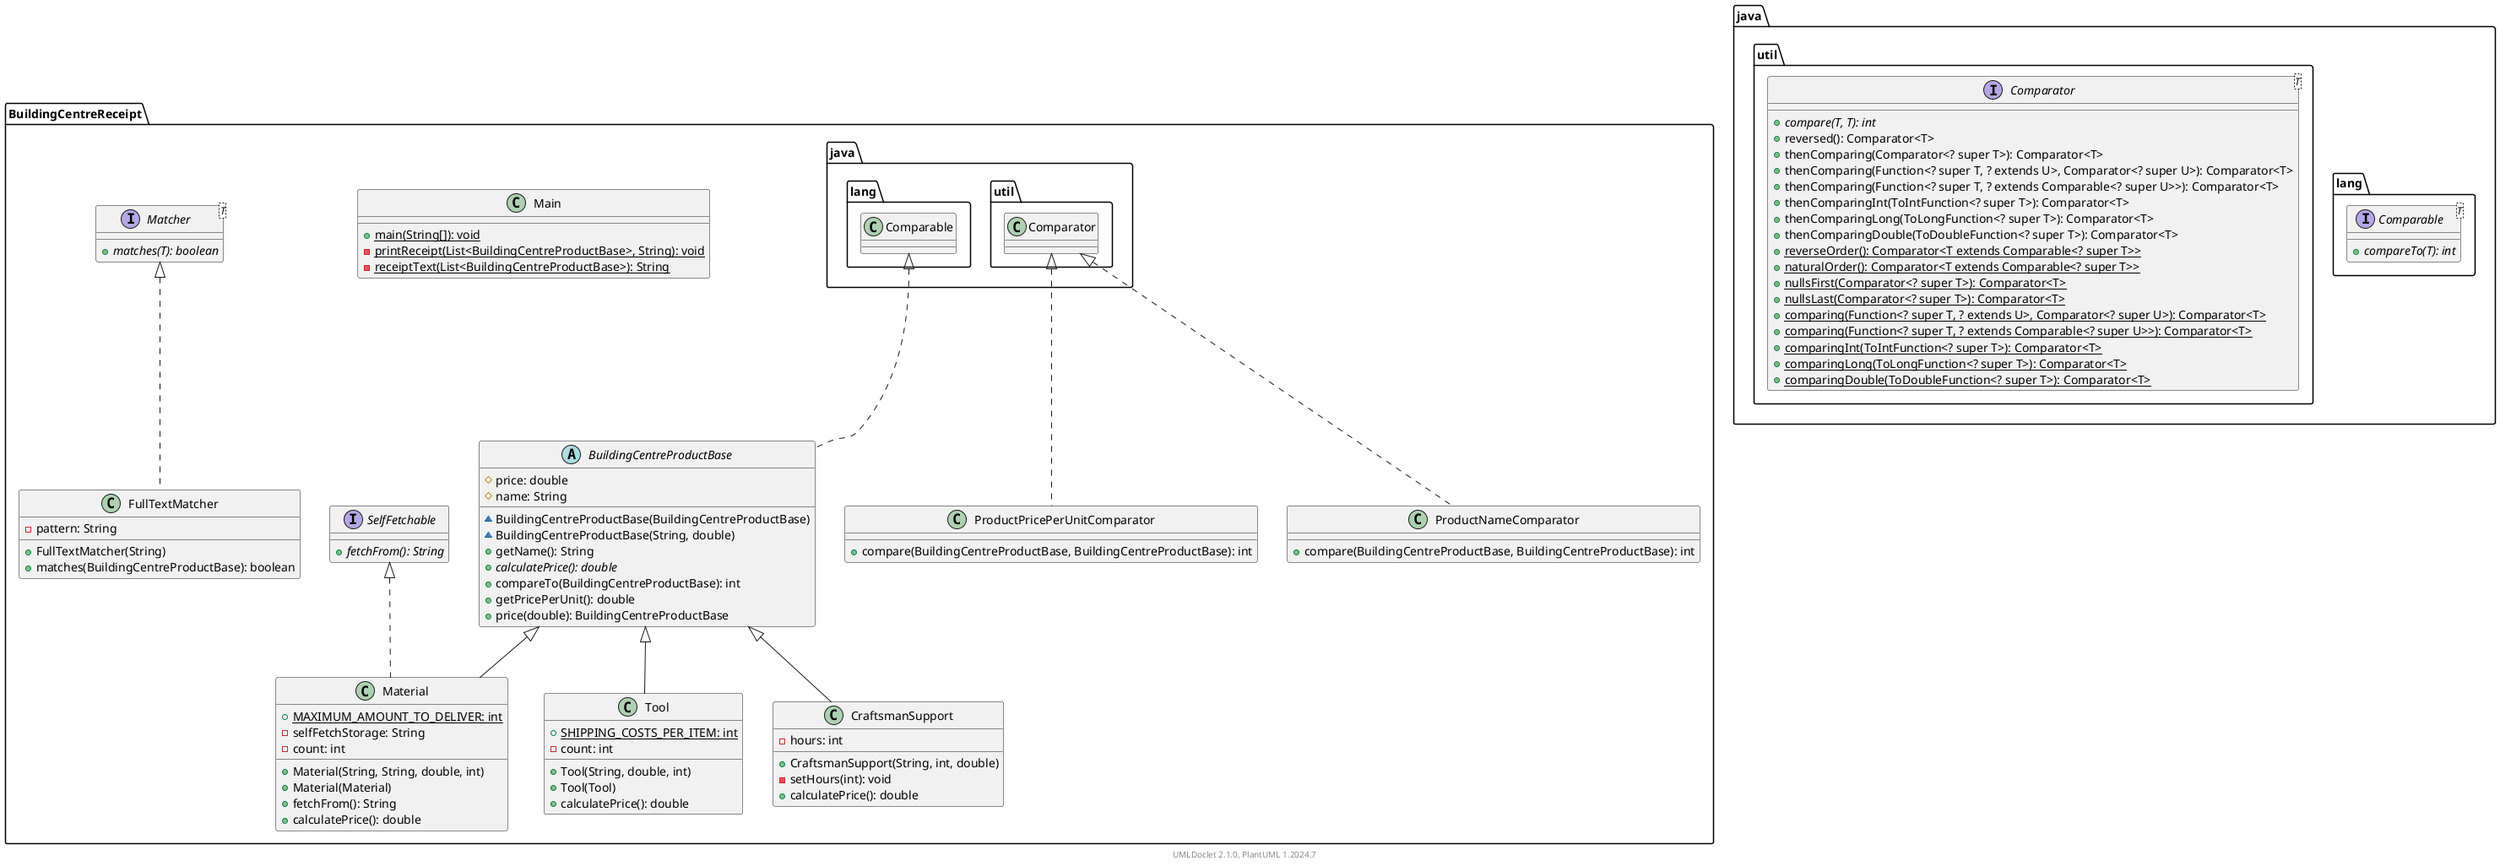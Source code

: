 @startuml
    namespace BuildingCentreReceipt {

        abstract class BuildingCentreProductBase [[BuildingCentreProductBase.html]] {
            #price: double
            #name: String
            ~BuildingCentreProductBase(BuildingCentreProductBase)
            ~BuildingCentreProductBase(String, double)
            +getName(): String
            {abstract} +calculatePrice(): double
            +compareTo(BuildingCentreProductBase): int
            +getPricePerUnit(): double
            +price(double): BuildingCentreProductBase
        }

        class ProductPricePerUnitComparator [[ProductPricePerUnitComparator.html]] {
            +compare(BuildingCentreProductBase, BuildingCentreProductBase): int
        }

        class Tool [[Tool.html]] {
            {static} +SHIPPING_COSTS_PER_ITEM: int
            -count: int
            +Tool(String, double, int)
            +Tool(Tool)
            +calculatePrice(): double
        }

        class Main [[Main.html]] {
            {static} +main(String[]): void
            {static} -printReceipt(List<BuildingCentreProductBase>, String): void
            {static} -receiptText(List<BuildingCentreProductBase>): String
        }

        class Material [[Material.html]] {
            {static} +MAXIMUM_AMOUNT_TO_DELIVER: int
            -selfFetchStorage: String
            -count: int
            +Material(String, String, double, int)
            +Material(Material)
            +fetchFrom(): String
            +calculatePrice(): double
        }

        interface SelfFetchable [[SelfFetchable.html]] {
            {abstract} +fetchFrom(): String
        }

        class FullTextMatcher [[FullTextMatcher.html]] {
            -pattern: String
            +FullTextMatcher(String)
            +matches(BuildingCentreProductBase): boolean
        }

        class CraftsmanSupport [[CraftsmanSupport.html]] {
            -hours: int
            +CraftsmanSupport(String, int, double)
            -setHours(int): void
            +calculatePrice(): double
        }

        class ProductNameComparator [[ProductNameComparator.html]] {
            +compare(BuildingCentreProductBase, BuildingCentreProductBase): int
        }

        interface Matcher<T> [[Matcher.html]] {
            {abstract} +matches(T): boolean
        }

        java.lang.Comparable <|.. BuildingCentreProductBase
        java.util.Comparator <|.. ProductPricePerUnitComparator
        BuildingCentreProductBase <|-- Tool
        BuildingCentreProductBase <|-- Material
        SelfFetchable <|.. Material
        Matcher <|.. FullTextMatcher
        BuildingCentreProductBase <|-- CraftsmanSupport
        java.util.Comparator <|.. ProductNameComparator
    }

    namespace java.lang {
        interface Comparable<T> {
            {abstract} +compareTo(T): int
        }
    }

    namespace java.util {
        interface Comparator<T> {
            {abstract} +compare(T, T): int
            +reversed(): Comparator<T>
            +thenComparing(Comparator<? super T>): Comparator<T>
            +thenComparing(Function<? super T, ? extends U>, Comparator<? super U>): Comparator<T>
            +thenComparing(Function<? super T, ? extends Comparable<? super U>>): Comparator<T>
            +thenComparingInt(ToIntFunction<? super T>): Comparator<T>
            +thenComparingLong(ToLongFunction<? super T>): Comparator<T>
            +thenComparingDouble(ToDoubleFunction<? super T>): Comparator<T>
            {static} +reverseOrder(): Comparator<T extends Comparable<? super T>>
            {static} +naturalOrder(): Comparator<T extends Comparable<? super T>>
            {static} +nullsFirst(Comparator<? super T>): Comparator<T>
            {static} +nullsLast(Comparator<? super T>): Comparator<T>
            {static} +comparing(Function<? super T, ? extends U>, Comparator<? super U>): Comparator<T>
            {static} +comparing(Function<? super T, ? extends Comparable<? super U>>): Comparator<T>
            {static} +comparingInt(ToIntFunction<? super T>): Comparator<T>
            {static} +comparingLong(ToLongFunction<? super T>): Comparator<T>
            {static} +comparingDouble(ToDoubleFunction<? super T>): Comparator<T>
        }
    }

    center footer UMLDoclet 2.1.0, PlantUML %version()
@enduml
